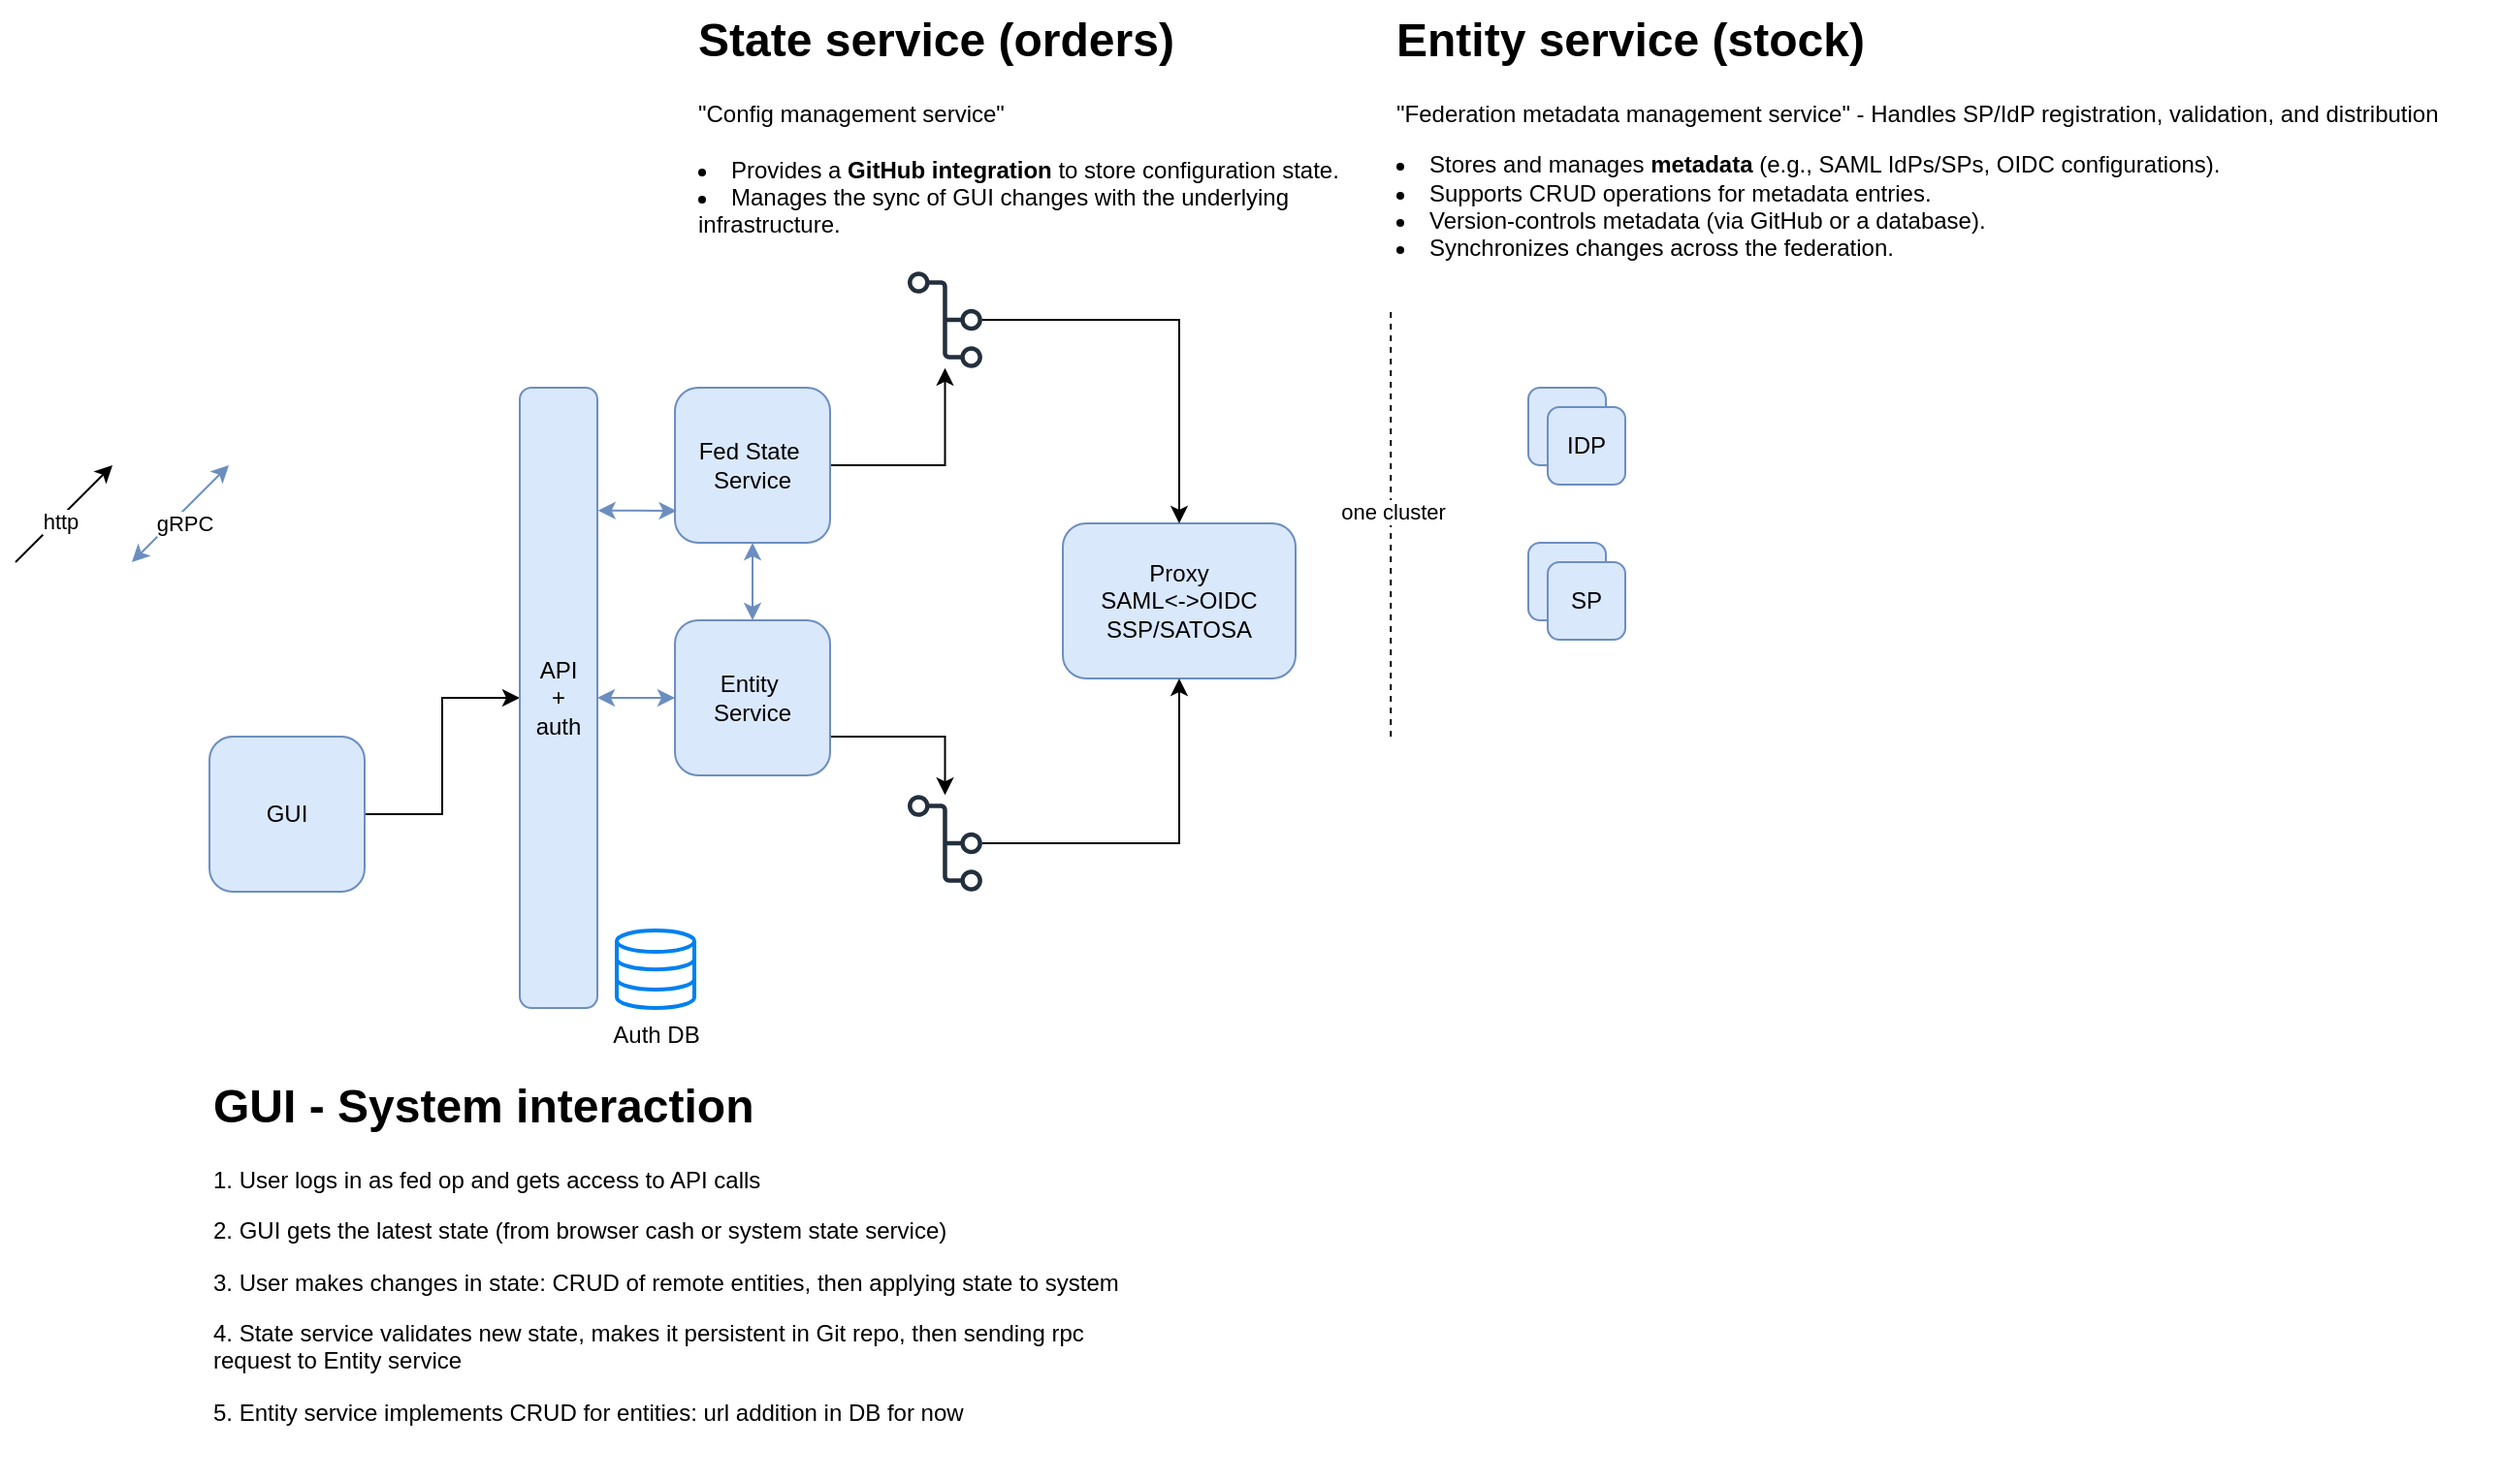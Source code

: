 <mxfile version="26.0.10">
  <diagram name="Page-1" id="v2YGlUvmtxhpplplM4XH">
    <mxGraphModel dx="1193" dy="911" grid="1" gridSize="10" guides="1" tooltips="1" connect="1" arrows="1" fold="1" page="1" pageScale="1" pageWidth="850" pageHeight="1100" math="0" shadow="0">
      <root>
        <mxCell id="0" />
        <mxCell id="1" parent="0" />
        <mxCell id="MN9KcsfTJYWe4V_drN4--1" value="Proxy&lt;br&gt;SAML&amp;lt;-&amp;gt;OIDC&lt;br&gt;SSP/SATOSA" style="rounded=1;whiteSpace=wrap;html=1;fillColor=#dae8fc;strokeColor=#6c8ebf;" vertex="1" parent="1">
          <mxGeometry x="680" y="270" width="120" height="80" as="geometry" />
        </mxCell>
        <mxCell id="MN9KcsfTJYWe4V_drN4--11" style="edgeStyle=orthogonalEdgeStyle;rounded=0;orthogonalLoop=1;jettySize=auto;html=1;entryX=0;entryY=0.5;entryDx=0;entryDy=0;" edge="1" parent="1" source="MN9KcsfTJYWe4V_drN4--2" target="MN9KcsfTJYWe4V_drN4--9">
          <mxGeometry relative="1" as="geometry" />
        </mxCell>
        <mxCell id="MN9KcsfTJYWe4V_drN4--2" value="GUI" style="rounded=1;whiteSpace=wrap;html=1;fillColor=#dae8fc;strokeColor=#6c8ebf;" vertex="1" parent="1">
          <mxGeometry x="240" y="380" width="80" height="80" as="geometry" />
        </mxCell>
        <mxCell id="MN9KcsfTJYWe4V_drN4--47" style="edgeStyle=orthogonalEdgeStyle;rounded=0;orthogonalLoop=1;jettySize=auto;html=1;exitX=1;exitY=0.75;exitDx=0;exitDy=0;" edge="1" parent="1" source="MN9KcsfTJYWe4V_drN4--5" target="MN9KcsfTJYWe4V_drN4--46">
          <mxGeometry relative="1" as="geometry" />
        </mxCell>
        <mxCell id="MN9KcsfTJYWe4V_drN4--5" value="Entity&amp;nbsp;&lt;div&gt;Service&lt;/div&gt;" style="rounded=1;whiteSpace=wrap;html=1;fillColor=#dae8fc;strokeColor=#6c8ebf;" vertex="1" parent="1">
          <mxGeometry x="480" y="320" width="80" height="80" as="geometry" />
        </mxCell>
        <mxCell id="MN9KcsfTJYWe4V_drN4--45" style="edgeStyle=orthogonalEdgeStyle;rounded=0;orthogonalLoop=1;jettySize=auto;html=1;exitX=1;exitY=0.5;exitDx=0;exitDy=0;entryX=0;entryY=0.5;entryDx=0;entryDy=0;fillColor=#dae8fc;strokeColor=#6c8ebf;startArrow=classic;startFill=1;" edge="1" parent="1" source="MN9KcsfTJYWe4V_drN4--9" target="MN9KcsfTJYWe4V_drN4--5">
          <mxGeometry relative="1" as="geometry" />
        </mxCell>
        <mxCell id="MN9KcsfTJYWe4V_drN4--9" value="API&lt;div&gt;+&lt;br&gt;auth&lt;/div&gt;" style="rounded=1;whiteSpace=wrap;html=1;fillColor=#dae8fc;strokeColor=#6c8ebf;" vertex="1" parent="1">
          <mxGeometry x="400" y="200" width="40" height="320" as="geometry" />
        </mxCell>
        <mxCell id="MN9KcsfTJYWe4V_drN4--13" value="" style="endArrow=classic;html=1;rounded=0;" edge="1" parent="1">
          <mxGeometry width="50" height="50" relative="1" as="geometry">
            <mxPoint x="140" y="290" as="sourcePoint" />
            <mxPoint x="190" y="240" as="targetPoint" />
          </mxGeometry>
        </mxCell>
        <mxCell id="MN9KcsfTJYWe4V_drN4--14" value="http" style="edgeLabel;html=1;align=center;verticalAlign=middle;resizable=0;points=[];" vertex="1" connectable="0" parent="MN9KcsfTJYWe4V_drN4--13">
          <mxGeometry x="-0.13" y="-1" relative="1" as="geometry">
            <mxPoint as="offset" />
          </mxGeometry>
        </mxCell>
        <mxCell id="MN9KcsfTJYWe4V_drN4--15" value="" style="endArrow=classic;html=1;rounded=0;fillColor=#dae8fc;strokeColor=#6c8ebf;startArrow=classic;startFill=1;" edge="1" parent="1">
          <mxGeometry width="50" height="50" relative="1" as="geometry">
            <mxPoint x="200" y="290" as="sourcePoint" />
            <mxPoint x="250" y="240" as="targetPoint" />
          </mxGeometry>
        </mxCell>
        <mxCell id="MN9KcsfTJYWe4V_drN4--17" value="gRPC" style="edgeLabel;html=1;align=center;verticalAlign=middle;resizable=0;points=[];" vertex="1" connectable="0" parent="MN9KcsfTJYWe4V_drN4--15">
          <mxGeometry x="0.087" y="1" relative="1" as="geometry">
            <mxPoint y="8" as="offset" />
          </mxGeometry>
        </mxCell>
        <mxCell id="MN9KcsfTJYWe4V_drN4--48" style="edgeStyle=orthogonalEdgeStyle;rounded=0;orthogonalLoop=1;jettySize=auto;html=1;entryX=0.5;entryY=0;entryDx=0;entryDy=0;" edge="1" parent="1" source="MN9KcsfTJYWe4V_drN4--21" target="MN9KcsfTJYWe4V_drN4--1">
          <mxGeometry relative="1" as="geometry" />
        </mxCell>
        <mxCell id="MN9KcsfTJYWe4V_drN4--21" value="" style="sketch=0;outlineConnect=0;fontColor=#232F3E;gradientColor=none;fillColor=#232F3D;strokeColor=none;dashed=0;verticalLabelPosition=bottom;verticalAlign=top;align=center;html=1;fontSize=12;fontStyle=0;aspect=fixed;pointerEvents=1;shape=mxgraph.aws4.git_repository;" vertex="1" parent="1">
          <mxGeometry x="600" y="140" width="38.46" height="50" as="geometry" />
        </mxCell>
        <mxCell id="MN9KcsfTJYWe4V_drN4--25" style="edgeStyle=orthogonalEdgeStyle;rounded=0;orthogonalLoop=1;jettySize=auto;html=1;entryX=0.5;entryY=0;entryDx=0;entryDy=0;fillColor=#dae8fc;strokeColor=#6c8ebf;startArrow=classic;startFill=1;" edge="1" parent="1" source="MN9KcsfTJYWe4V_drN4--23" target="MN9KcsfTJYWe4V_drN4--5">
          <mxGeometry relative="1" as="geometry" />
        </mxCell>
        <mxCell id="MN9KcsfTJYWe4V_drN4--35" style="edgeStyle=orthogonalEdgeStyle;rounded=0;orthogonalLoop=1;jettySize=auto;html=1;exitX=1;exitY=0.5;exitDx=0;exitDy=0;" edge="1" parent="1" source="MN9KcsfTJYWe4V_drN4--23" target="MN9KcsfTJYWe4V_drN4--21">
          <mxGeometry relative="1" as="geometry" />
        </mxCell>
        <mxCell id="MN9KcsfTJYWe4V_drN4--23" value="Fed State&amp;nbsp;&lt;div&gt;Service&lt;/div&gt;" style="rounded=1;whiteSpace=wrap;html=1;fillColor=#dae8fc;strokeColor=#6c8ebf;" vertex="1" parent="1">
          <mxGeometry x="480" y="200" width="80" height="80" as="geometry" />
        </mxCell>
        <mxCell id="MN9KcsfTJYWe4V_drN4--26" value="&lt;h1 style=&quot;margin-top: 0px;&quot;&gt;GUI - System interaction&lt;/h1&gt;&lt;p&gt;1. User logs in as fed op and gets access to API calls&lt;/p&gt;&lt;p&gt;2. GUI gets the latest state (from browser cash or system state service)&lt;/p&gt;&lt;p&gt;3. User makes changes in state: CRUD of remote entities, then applying state to system&amp;nbsp;&lt;br&gt;&lt;/p&gt;&lt;p&gt;4. State service validates new state, makes it persistent in Git repo, then sending rpc request to Entity service&lt;/p&gt;&lt;p&gt;5. Entity service implements CRUD for entities: url addition in DB for now&lt;/p&gt;" style="text;html=1;whiteSpace=wrap;overflow=hidden;rounded=0;" vertex="1" parent="1">
          <mxGeometry x="240" y="550" width="480" height="210" as="geometry" />
        </mxCell>
        <mxCell id="MN9KcsfTJYWe4V_drN4--29" value="Auth DB" style="html=1;verticalLabelPosition=bottom;align=center;labelBackgroundColor=#ffffff;verticalAlign=top;strokeWidth=2;strokeColor=#0080F0;shadow=0;dashed=0;shape=mxgraph.ios7.icons.data;" vertex="1" parent="1">
          <mxGeometry x="450" y="480" width="40" height="40" as="geometry" />
        </mxCell>
        <mxCell id="MN9KcsfTJYWe4V_drN4--32" style="edgeStyle=orthogonalEdgeStyle;rounded=0;orthogonalLoop=1;jettySize=auto;html=1;entryX=0.01;entryY=0.794;entryDx=0;entryDy=0;startArrow=classic;startFill=1;fillColor=#dae8fc;strokeColor=#6c8ebf;entryPerimeter=0;exitX=1.009;exitY=0.198;exitDx=0;exitDy=0;exitPerimeter=0;" edge="1" parent="1" source="MN9KcsfTJYWe4V_drN4--9" target="MN9KcsfTJYWe4V_drN4--23">
          <mxGeometry relative="1" as="geometry">
            <mxPoint x="440" y="260" as="sourcePoint" />
            <mxPoint x="480" y="260" as="targetPoint" />
          </mxGeometry>
        </mxCell>
        <mxCell id="MN9KcsfTJYWe4V_drN4--33" value="&lt;h1 style=&quot;margin-top: 0px;&quot;&gt;State service (orders)&lt;/h1&gt;&lt;div&gt;&quot;Config management service&quot;&lt;/div&gt;&lt;div&gt;&lt;br&gt;&lt;/div&gt;&lt;div&gt;&lt;li style=&quot;--un-translate-z: 0; --un-pan-x: ; --un-pan-y: ; --un-pinch-zoom: ; --un-scroll-snap-strictness: proximity; --un-ordinal: ; --un-slashed-zero: ; --un-numeric-figure: ; --un-numeric-spacing: ; --un-numeric-fraction: ; --un-border-spacing-x: 0; --un-border-spacing-y: 0; --un-ring-offset-shadow: 0 0 rgb(0 0 0 / 0); --un-ring-shadow: 0 0 rgb(0 0 0 / 0); --un-shadow-inset: ; --un-shadow: 0 0 rgb(0 0 0 / 0); --un-ring-inset: ; --un-ring-offset-width: 0px; --un-ring-offset-color: #fff; --un-ring-width: 0px; --un-ring-color: rgb(147 197 253 / .5); --un-blur: ; --un-brightness: ; --un-contrast: ; --un-drop-shadow: ; --un-grayscale: ; --un-hue-rotate: ; --un-invert: ; --un-saturate: ; --un-sepia: ; --un-backdrop-blur: ; --un-backdrop-brightness: ; --un-backdrop-contrast: ; --un-backdrop-grayscale: ; --un-backdrop-hue-rotate: ; --un-backdrop-invert: ; --un-backdrop-opacity: ; --un-backdrop-saturate: ; --un-backdrop-sepia: ;&quot;&gt;Provides a &lt;strong style=&quot;background-color: transparent; color: light-dark(rgb(0, 0, 0), rgb(255, 255, 255));&quot;&gt;GitHub integration&lt;/strong&gt;&lt;span style=&quot;background-color: transparent; color: light-dark(rgb(0, 0, 0), rgb(255, 255, 255));&quot;&gt; to store configuration state.&lt;/span&gt;&lt;/li&gt;&lt;li style=&quot;--un-translate-z: 0; --un-pan-x: ; --un-pan-y: ; --un-pinch-zoom: ; --un-scroll-snap-strictness: proximity; --un-ordinal: ; --un-slashed-zero: ; --un-numeric-figure: ; --un-numeric-spacing: ; --un-numeric-fraction: ; --un-border-spacing-x: 0; --un-border-spacing-y: 0; --un-ring-offset-shadow: 0 0 rgb(0 0 0 / 0); --un-ring-shadow: 0 0 rgb(0 0 0 / 0); --un-shadow-inset: ; --un-shadow: 0 0 rgb(0 0 0 / 0); --un-ring-inset: ; --un-ring-offset-width: 0px; --un-ring-offset-color: #fff; --un-ring-width: 0px; --un-ring-color: rgb(147 197 253 / .5); --un-blur: ; --un-brightness: ; --un-contrast: ; --un-drop-shadow: ; --un-grayscale: ; --un-hue-rotate: ; --un-invert: ; --un-saturate: ; --un-sepia: ; --un-backdrop-blur: ; --un-backdrop-brightness: ; --un-backdrop-contrast: ; --un-backdrop-grayscale: ; --un-backdrop-hue-rotate: ; --un-backdrop-invert: ; --un-backdrop-opacity: ; --un-backdrop-saturate: ; --un-backdrop-sepia: ;&quot;&gt;Manages the sync of GUI changes with the underlying infrastructure.&lt;/li&gt;&lt;/div&gt;" style="text;html=1;whiteSpace=wrap;overflow=hidden;rounded=0;" vertex="1" parent="1">
          <mxGeometry x="490" width="340" height="160" as="geometry" />
        </mxCell>
        <mxCell id="MN9KcsfTJYWe4V_drN4--34" value="&lt;h1 style=&quot;margin-top: 0px;&quot;&gt;Entity service (stock)&lt;/h1&gt;&lt;p&gt;&quot;Federation metadata management service&quot; -&amp;nbsp;&lt;span style=&quot;background-color: transparent; color: light-dark(rgb(0, 0, 0), rgb(255, 255, 255));&quot;&gt;Handles SP/IdP registration, validation, and distribution&lt;/span&gt;&lt;/p&gt;&lt;li&gt;Stores and manages &lt;strong&gt;metadata&lt;/strong&gt; (e.g., SAML IdPs/SPs, OIDC configurations).&lt;/li&gt;&lt;li&gt;Supports CRUD operations for metadata entries.&lt;/li&gt;&lt;li&gt;Version-controls metadata (via GitHub or a database).&lt;/li&gt;&lt;li&gt;Synchronizes changes across the federation.&lt;/li&gt;" style="text;html=1;whiteSpace=wrap;overflow=hidden;rounded=0;" vertex="1" parent="1">
          <mxGeometry x="850" width="570" height="160" as="geometry" />
        </mxCell>
        <mxCell id="MN9KcsfTJYWe4V_drN4--38" value="IDP" style="rounded=1;whiteSpace=wrap;html=1;fillColor=#dae8fc;strokeColor=#6c8ebf;" vertex="1" parent="1">
          <mxGeometry x="920" y="200" width="40" height="40" as="geometry" />
        </mxCell>
        <mxCell id="MN9KcsfTJYWe4V_drN4--39" value="SP" style="rounded=1;whiteSpace=wrap;html=1;fillColor=#dae8fc;strokeColor=#6c8ebf;" vertex="1" parent="1">
          <mxGeometry x="920" y="280" width="40" height="40" as="geometry" />
        </mxCell>
        <mxCell id="MN9KcsfTJYWe4V_drN4--40" value="" style="endArrow=none;dashed=1;html=1;rounded=0;" edge="1" parent="1">
          <mxGeometry width="50" height="50" relative="1" as="geometry">
            <mxPoint x="849.09" y="380" as="sourcePoint" />
            <mxPoint x="849.09" y="160" as="targetPoint" />
          </mxGeometry>
        </mxCell>
        <mxCell id="MN9KcsfTJYWe4V_drN4--41" value="one cluster" style="edgeLabel;html=1;align=center;verticalAlign=middle;resizable=0;points=[];" vertex="1" connectable="0" parent="MN9KcsfTJYWe4V_drN4--40">
          <mxGeometry x="0.06" y="-1" relative="1" as="geometry">
            <mxPoint as="offset" />
          </mxGeometry>
        </mxCell>
        <mxCell id="MN9KcsfTJYWe4V_drN4--42" value="IDP" style="rounded=1;whiteSpace=wrap;html=1;fillColor=#dae8fc;strokeColor=#6c8ebf;" vertex="1" parent="1">
          <mxGeometry x="930" y="210" width="40" height="40" as="geometry" />
        </mxCell>
        <mxCell id="MN9KcsfTJYWe4V_drN4--43" value="SP" style="rounded=1;whiteSpace=wrap;html=1;fillColor=#dae8fc;strokeColor=#6c8ebf;" vertex="1" parent="1">
          <mxGeometry x="930" y="290" width="40" height="40" as="geometry" />
        </mxCell>
        <mxCell id="MN9KcsfTJYWe4V_drN4--49" style="edgeStyle=orthogonalEdgeStyle;rounded=0;orthogonalLoop=1;jettySize=auto;html=1;entryX=0.5;entryY=1;entryDx=0;entryDy=0;" edge="1" parent="1" source="MN9KcsfTJYWe4V_drN4--46" target="MN9KcsfTJYWe4V_drN4--1">
          <mxGeometry relative="1" as="geometry" />
        </mxCell>
        <mxCell id="MN9KcsfTJYWe4V_drN4--46" value="" style="sketch=0;outlineConnect=0;fontColor=#232F3E;gradientColor=none;fillColor=#232F3D;strokeColor=none;dashed=0;verticalLabelPosition=bottom;verticalAlign=top;align=center;html=1;fontSize=12;fontStyle=0;aspect=fixed;pointerEvents=1;shape=mxgraph.aws4.git_repository;" vertex="1" parent="1">
          <mxGeometry x="600" y="410" width="38.46" height="50" as="geometry" />
        </mxCell>
      </root>
    </mxGraphModel>
  </diagram>
</mxfile>
